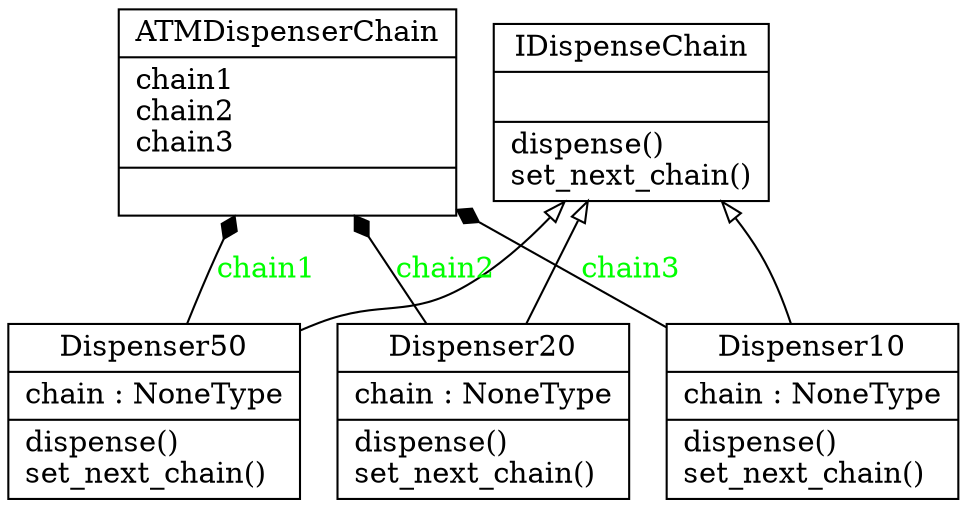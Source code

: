 digraph "classes_atm" {
charset="utf-8"
rankdir=BT

"Dispenser50" [label="{Dispenser50|chain : NoneType\l|dispense()\lset_next_chain()\l}", shape="record"];
"Dispenser10" [label="{Dispenser10|chain : NoneType\l|dispense()\lset_next_chain()\l}", shape="record"];
"Dispenser20" [label="{Dispenser20|chain : NoneType\l|dispense()\lset_next_chain()\l}", shape="record"];
"IDispenseChain" [label="{IDispenseChain|\l|dispense()\lset_next_chain()\l}", shape="record"];

"ATMDispenserChain" [label="{ATMDispenserChain|chain1\lchain2\lchain3\l|}", shape="record"];

{ "Dispenser10" "Dispenser20" "Dispenser50" } -> "IDispenseChain" [arrowhead="empty", arrowtail="none"];

"Dispenser10" -> "ATMDispenserChain" [arrowhead="diamond", arrowtail="none", fontcolor="green", label="chain3", style="solid"];
"Dispenser20" -> "ATMDispenserChain" [arrowhead="diamond", arrowtail="none", fontcolor="green", label="chain2", style="solid"];
"Dispenser50" -> "ATMDispenserChain" [arrowhead="diamond", arrowtail="none", fontcolor="green", label="chain1", style="solid"];


}
